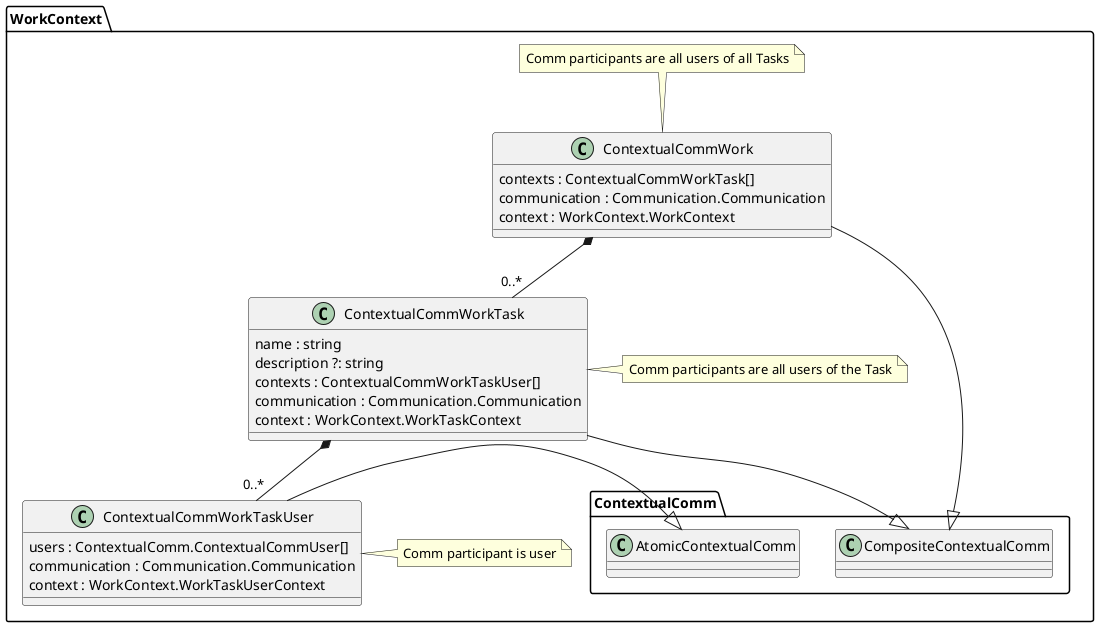 @startuml "contextual-work-comm.png"

Package WorkContext {

  class ContextualCommWork {
  contexts : ContextualCommWorkTask[]
  communication : Communication.Communication
  context : WorkContext.WorkContext
  }

  note top : Comm participants are all users of all Tasks

  class ContextualCommWorkTask {
  name : string
  description ?: string
  contexts : ContextualCommWorkTaskUser[]
  communication : Communication.Communication
  context : WorkContext.WorkTaskContext
  }

  note right : Comm participants are all users of the Task

  class ContextualCommWorkTaskUser {
  users : ContextualComm.ContextualCommUser[]
  communication : Communication.Communication
  context : WorkContext.WorkTaskUserContext
  }

  note right : Comm participant is user


  ContextualCommWork -|> ContextualComm.CompositeContextualComm

	ContextualCommWork *-down- "0..*" ContextualCommWorkTask

  ContextualCommWorkTask -|> ContextualComm.CompositeContextualComm

	ContextualCommWorkTask *-- "0..*" ContextualCommWorkTaskUser

	ContextualCommWorkTaskUser -|> ContextualComm.AtomicContextualComm
}
@enduml
